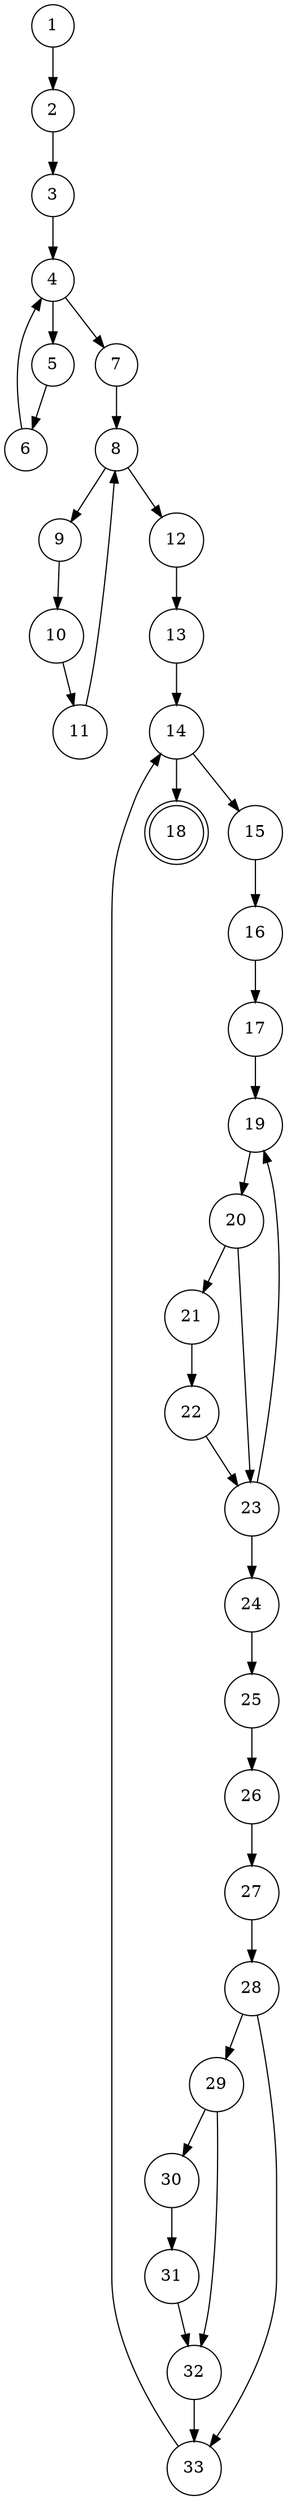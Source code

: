 digraph gfc { 
node [shape = circle] 1;
/* definition of producao at 1 */ 
/* definition of size at 1 */ 
node [shape = doublecircle] 18;
node [shape = circle] 2;
/* definition of req at 2 */ 
/* cusage of size at 2 */ 
/* cusage of MPI_Request at 2 */ 
node [shape = circle] 5;
/* definition of data at 5 */ 
/* cusage of i at 5 */ 
node [shape = circle] 9;
/* m_recv of data[i],MAX_SIZE,MPI_CHAR,i,0,MPI_COMM_WORLD,&req[i] at 9 */ 
/* definition of data at 9 */
/* cusage of i at 9 */ 
/* cusage of i at 9 */ 
/* derefdefinition of req at 9 */ 
/* cusage of i at 9 */ 
node [shape = circle] 10;
/* definition of qtde_produzida at 10 */ 
/* cusage of i at 10 */ 
node [shape = circle] 12;
/* cusage of necessidade at 12 */ 
node [shape = circle] 13;
node [shape = circle] 33;
node [shape = circle] 15;
/* definition of i at 15 */ 
node [shape = circle] 16;
/* definition of flag at 16 */ 
node [shape = circle] 17;
node [shape = circle] 19;
/* definition of i at 19 */ 
/* cusage of i at 19 */ 
/* cusage of size at 19 */ 
node [shape = circle] 20;
/* pusage of qtde_produzida at 20 */ 
/* pusage of i at 20 */ 
/* pusage of producao at 20 */ 
node [shape = circle] 22;
node [shape = circle] 21;
/* derefdefinition of req at 21 */ 
/* cusage of i at 21 */ 
/* derefdefinition of flag at 21 */ 
/* derefdefinition of status at 21 */ 
node [shape = circle] 24;
/* cusage of qtde_produzida at 24 */ 
/* cusage of i at 24 */ 
node [shape = circle] 25;
/* derefdefinition of status at 25 */ 
/* derefdefinition of data_size at 25 */ 
/* cusage of i at 25 */ 
node [shape = circle] 26;
/* cusage of i at 26 */ 
/* cusage of i at 26 */ 
/* cusage of qtde_produzida at 26 */ 
/* cusage of i at 26 */ 
/* cusage of data at 26 */ 
/* cusage of i at 26 */ 
/* cusage of data_size at 26 */ 
/* cusage of i at 26 */ 
node [shape = circle] 27;
/* definition of satisfeito at 27 */ 
/* derefdefinition of necessidade at 27 */ 
/* cusage of data at 27 */ 
/* cusage of i at 27 */ 
/* cusage of data_size at 27 */ 
/* cusage of i at 27 */ 
node [shape = circle] 28;
/* pusage of satisfeito at 28 */ 
node [shape = circle] 29;
/* pusage of qtde_produzida at 29 */ 
/* pusage of i at 29 */ 
/* pusage of producao at 29 */ 
node [shape = circle] 32;
node [shape = circle] 30;
/* m_recv of data[i],MAX_SIZE,MPI_CHAR,i,0,MPI_COMM_WORLD,&req[i] at 30 */ 
/* definition of data at 30 */
/* cusage of i at 30 */ 
/* cusage of i at 30 */ 
/* derefdefinition of req at 30 */ 
/* cusage of i at 30 */ 
node [shape = circle] 31;
node [shape = circle] 3;
/* definition of i at 3 */ 
node [shape = circle] 4;
/* pusage of i at 4 */ 
/* pusage of size at 4 */ 
node [shape = circle] 6;
/* definition of i at 6 */ 
/* cusage of i at 6 */ 
node [shape = circle] 7;
/* definition of i at 7 */ 
node [shape = circle] 8;
/* pusage of i at 8 */ 
/* pusage of size at 8 */ 
node [shape = circle] 11;
/* definition of i at 11 */ 
/* cusage of i at 11 */ 
node [shape = circle] 14;
/* pusage of satisfeito at 14 */ 
node [shape = circle] 23;
/* pusage of flag at 23 */ 
1 -> 2;
2 -> 3;
3 -> 4;
4 -> 5;
4 -> 7;
6 -> 4;
5 -> 6;
7 -> 8;
8 -> 9;
8 -> 12;
11 -> 8;
9 -> 10;
10 -> 11;
12 -> 13;
13 -> 14;
14 -> 15;
33 -> 14;
14 -> 18;
15 -> 16;
16 -> 17;
17 -> 19;
23 -> 19;
23 -> 24;
19 -> 20;
20 -> 23;
20 -> 21;
22 -> 23;
21 -> 22;
24 -> 25;
25 -> 26;
26 -> 27;
27 -> 28;
28 -> 33;
28 -> 29;
32 -> 33;
29 -> 32;
29 -> 30;
31 -> 32;
30 -> 31;
 } 
